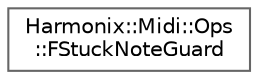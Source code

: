 digraph "Graphical Class Hierarchy"
{
 // INTERACTIVE_SVG=YES
 // LATEX_PDF_SIZE
  bgcolor="transparent";
  edge [fontname=Helvetica,fontsize=10,labelfontname=Helvetica,labelfontsize=10];
  node [fontname=Helvetica,fontsize=10,shape=box,height=0.2,width=0.4];
  rankdir="LR";
  Node0 [id="Node000000",label="Harmonix::Midi::Ops\l::FStuckNoteGuard",height=0.2,width=0.4,color="grey40", fillcolor="white", style="filled",URL="$d0/d7e/classHarmonix_1_1Midi_1_1Ops_1_1FStuckNoteGuard.html",tooltip="Tracks incoming note messages and sends note offs when a note would become \"stuck\" because of a filte..."];
}
